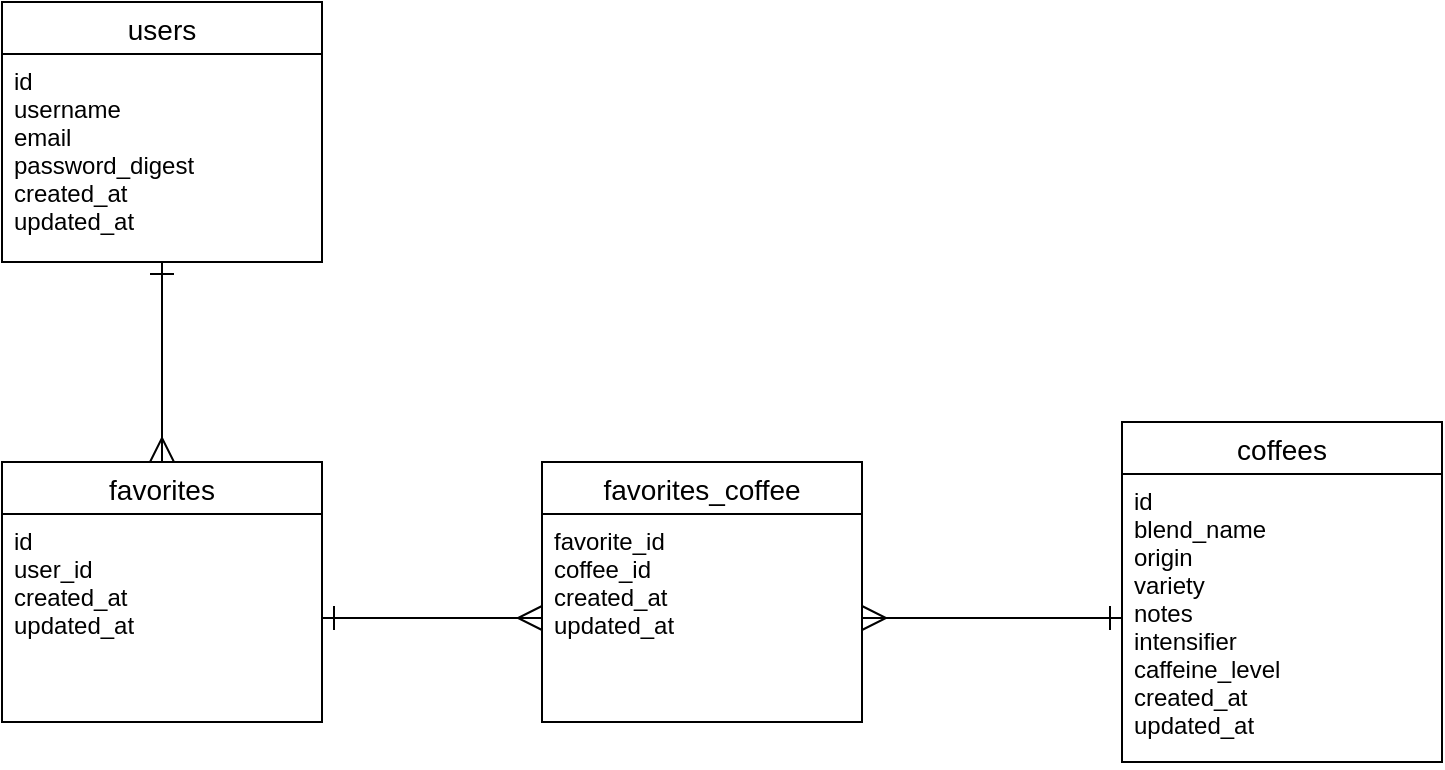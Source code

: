 <mxfile version="14.2.2" type="github">
  <diagram id="VvjN0vnrpyzmvXPtwEoT" name="Page-1">
    <mxGraphModel dx="784" dy="440" grid="1" gridSize="10" guides="1" tooltips="1" connect="1" arrows="1" fold="1" page="1" pageScale="1" pageWidth="850" pageHeight="1100" math="0" shadow="0">
      <root>
        <mxCell id="0" />
        <mxCell id="1" parent="0" />
        <mxCell id="yNiqTKZJFhXN4aKl704W-57" style="edgeStyle=none;rounded=0;orthogonalLoop=1;jettySize=auto;html=1;exitX=0.5;exitY=1;exitDx=0;exitDy=0;entryX=0.5;entryY=0;entryDx=0;entryDy=0;startArrow=ERone;startFill=0;startSize=10;endArrow=ERmany;endFill=0;endSize=10;" parent="1" source="yNiqTKZJFhXN4aKl704W-45" target="yNiqTKZJFhXN4aKl704W-53" edge="1">
          <mxGeometry relative="1" as="geometry" />
        </mxCell>
        <mxCell id="yNiqTKZJFhXN4aKl704W-45" value="users" style="swimlane;fontStyle=0;childLayout=stackLayout;horizontal=1;startSize=26;horizontalStack=0;resizeParent=1;resizeParentMax=0;resizeLast=0;collapsible=1;marginBottom=0;align=center;fontSize=14;" parent="1" vertex="1">
          <mxGeometry x="190" y="20" width="160" height="130" as="geometry" />
        </mxCell>
        <mxCell id="yNiqTKZJFhXN4aKl704W-48" value="id&#xa;username&#xa;email&#xa;password_digest&#xa;created_at&#xa;updated_at&#xa;&#xa;" style="text;strokeColor=none;fillColor=none;spacingLeft=4;spacingRight=4;overflow=hidden;rotatable=0;points=[[0,0.5],[1,0.5]];portConstraint=eastwest;fontSize=12;" parent="yNiqTKZJFhXN4aKl704W-45" vertex="1">
          <mxGeometry y="26" width="160" height="104" as="geometry" />
        </mxCell>
        <mxCell id="yNiqTKZJFhXN4aKl704W-51" value="favorites_coffee" style="swimlane;fontStyle=0;childLayout=stackLayout;horizontal=1;startSize=26;horizontalStack=0;resizeParent=1;resizeParentMax=0;resizeLast=0;collapsible=1;marginBottom=0;align=center;fontSize=14;" parent="1" vertex="1">
          <mxGeometry x="460" y="250" width="160" height="130" as="geometry" />
        </mxCell>
        <mxCell id="yNiqTKZJFhXN4aKl704W-52" value="favorite_id&#xa;coffee_id&#xa;created_at&#xa;updated_at&#xa;&#xa;" style="text;strokeColor=none;fillColor=none;spacingLeft=4;spacingRight=4;overflow=hidden;rotatable=0;points=[[0,0.5],[1,0.5]];portConstraint=eastwest;fontSize=12;" parent="yNiqTKZJFhXN4aKl704W-51" vertex="1">
          <mxGeometry y="26" width="160" height="104" as="geometry" />
        </mxCell>
        <mxCell id="yNiqTKZJFhXN4aKl704W-53" value="favorites" style="swimlane;fontStyle=0;childLayout=stackLayout;horizontal=1;startSize=26;horizontalStack=0;resizeParent=1;resizeParentMax=0;resizeLast=0;collapsible=1;marginBottom=0;align=center;fontSize=14;" parent="1" vertex="1">
          <mxGeometry x="190" y="250" width="160" height="130" as="geometry" />
        </mxCell>
        <mxCell id="yNiqTKZJFhXN4aKl704W-54" value="id&#xa;user_id&#xa;created_at&#xa;updated_at&#xa;&#xa;" style="text;strokeColor=none;fillColor=none;spacingLeft=4;spacingRight=4;overflow=hidden;rotatable=0;points=[[0,0.5],[1,0.5]];portConstraint=eastwest;fontSize=12;" parent="yNiqTKZJFhXN4aKl704W-53" vertex="1">
          <mxGeometry y="26" width="160" height="104" as="geometry" />
        </mxCell>
        <mxCell id="yNiqTKZJFhXN4aKl704W-55" value="coffees" style="swimlane;fontStyle=0;childLayout=stackLayout;horizontal=1;startSize=26;horizontalStack=0;resizeParent=1;resizeParentMax=0;resizeLast=0;collapsible=1;marginBottom=0;align=center;fontSize=14;" parent="1" vertex="1">
          <mxGeometry x="750" y="230" width="160" height="170" as="geometry" />
        </mxCell>
        <mxCell id="yNiqTKZJFhXN4aKl704W-56" value="id&#xa;blend_name&#xa;origin&#xa;variety&#xa;notes&#xa;intensifier&#xa;caffeine_level &#xa;created_at&#xa;updated_at&#xa;&#xa;" style="text;strokeColor=none;fillColor=none;spacingLeft=4;spacingRight=4;overflow=hidden;rotatable=0;points=[[0,0.5],[1,0.5]];portConstraint=eastwest;fontSize=12;" parent="yNiqTKZJFhXN4aKl704W-55" vertex="1">
          <mxGeometry y="26" width="160" height="144" as="geometry" />
        </mxCell>
        <mxCell id="yNiqTKZJFhXN4aKl704W-58" style="edgeStyle=none;rounded=0;orthogonalLoop=1;jettySize=auto;html=1;exitX=1;exitY=0.5;exitDx=0;exitDy=0;entryX=0;entryY=0.5;entryDx=0;entryDy=0;startArrow=ERone;startFill=0;startSize=10;endArrow=ERmany;endFill=0;endSize=10;" parent="1" source="yNiqTKZJFhXN4aKl704W-54" target="yNiqTKZJFhXN4aKl704W-52" edge="1">
          <mxGeometry relative="1" as="geometry" />
        </mxCell>
        <mxCell id="yNiqTKZJFhXN4aKl704W-60" style="edgeStyle=none;rounded=0;orthogonalLoop=1;jettySize=auto;html=1;exitX=1;exitY=0.5;exitDx=0;exitDy=0;startArrow=ERmany;startFill=0;startSize=10;endArrow=ERone;endFill=0;endSize=10;" parent="1" source="yNiqTKZJFhXN4aKl704W-52" target="yNiqTKZJFhXN4aKl704W-56" edge="1">
          <mxGeometry relative="1" as="geometry" />
        </mxCell>
      </root>
    </mxGraphModel>
  </diagram>
</mxfile>

